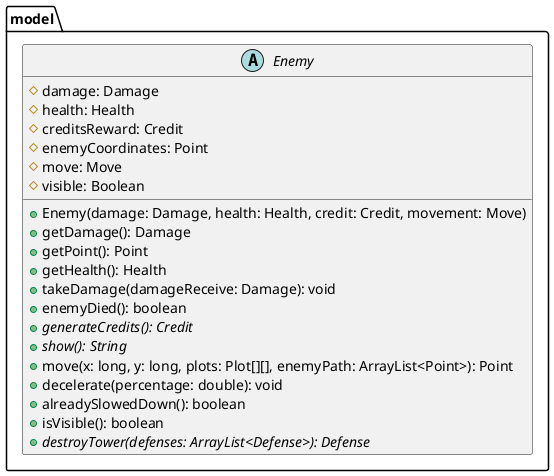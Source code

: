 @startuml
package model {
    abstract class Enemy {
        # damage: Damage
        # health: Health
        # creditsReward: Credit
        # enemyCoordinates: Point
        # move: Move
        # visible: Boolean

        + Enemy(damage: Damage, health: Health, credit: Credit, movement: Move)
        + getDamage(): Damage
        + getPoint(): Point
        + getHealth(): Health
        + takeDamage(damageReceive: Damage): void
        + enemyDied(): boolean
        + generateCredits(): Credit {abstract}
        + show(): String {abstract}
        + move(x: long, y: long, plots: Plot[][], enemyPath: ArrayList<Point>): Point
        + decelerate(percentage: double): void
        + alreadySlowedDown(): boolean
        + isVisible(): boolean
        + destroyTower(defenses: ArrayList<Defense>): Defense {abstract}
    }
}
@enduml